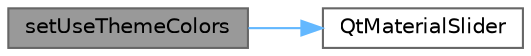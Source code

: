 digraph "setUseThemeColors"
{
 // LATEX_PDF_SIZE
  bgcolor="transparent";
  edge [fontname=Helvetica,fontsize=10,labelfontname=Helvetica,labelfontsize=10];
  node [fontname=Helvetica,fontsize=10,shape=box,height=0.2,width=0.4];
  rankdir="LR";
  Node1 [id="Node000001",label="setUseThemeColors",height=0.2,width=0.4,color="gray40", fillcolor="grey60", style="filled", fontcolor="black",tooltip="设置是否使用主题颜色"];
  Node1 -> Node2 [id="edge1_Node000001_Node000002",color="steelblue1",style="solid",tooltip=" "];
  Node2 [id="Node000002",label="QtMaterialSlider",height=0.2,width=0.4,color="grey40", fillcolor="white", style="filled",URL="$class_qt_material_slider.html#aca4b3f4fc19f287254cfdc870bf82ead",tooltip="构造函数"];
}
